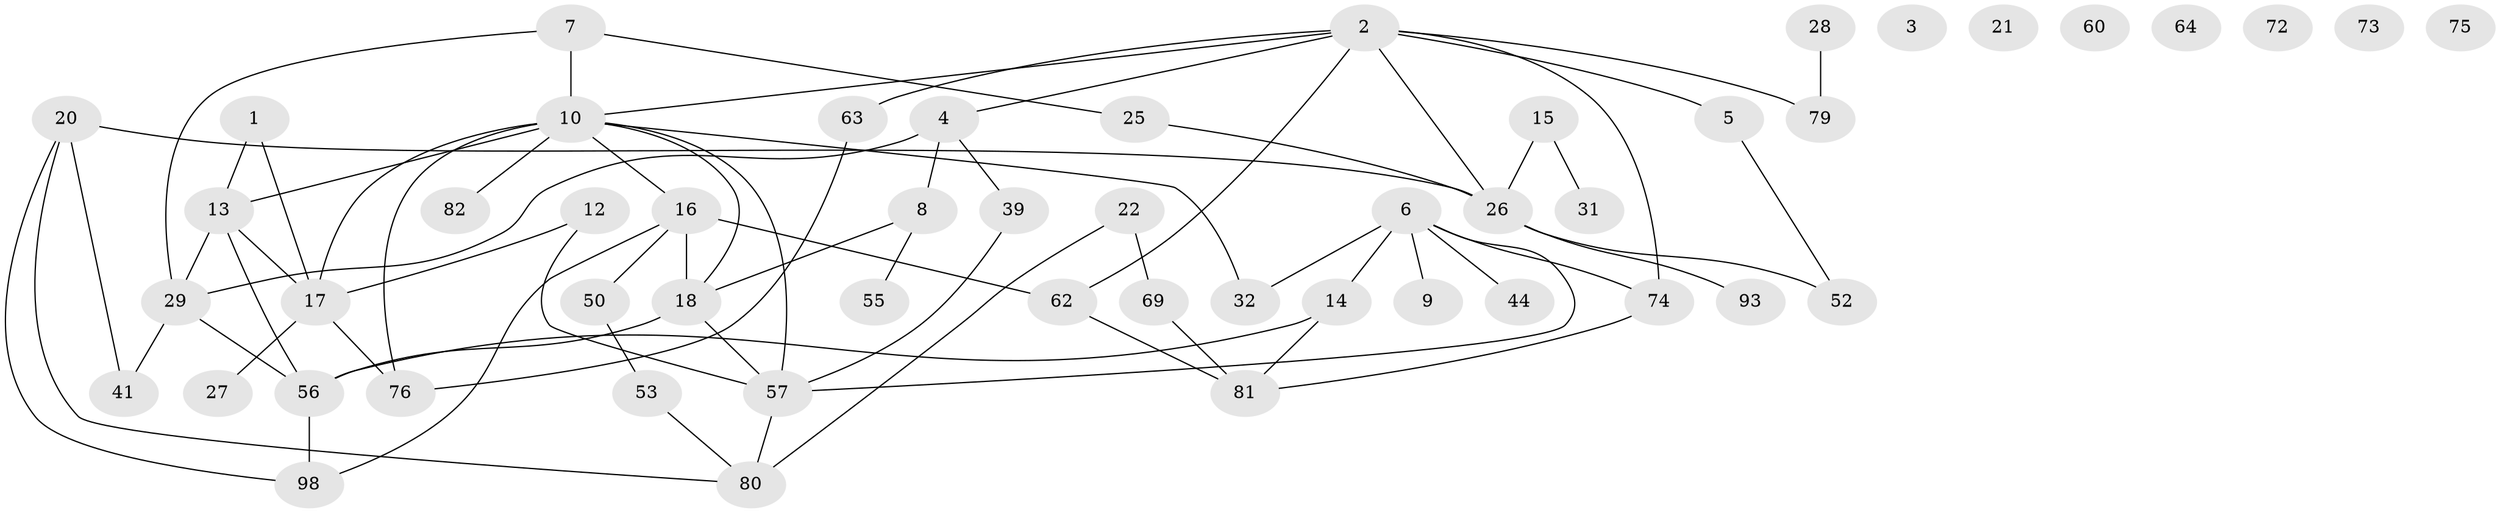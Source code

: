 // original degree distribution, {3: 0.23076923076923078, 0: 0.0673076923076923, 1: 0.14423076923076922, 2: 0.3557692307692308, 4: 0.11538461538461539, 6: 0.019230769230769232, 5: 0.0673076923076923}
// Generated by graph-tools (version 1.1) at 2025/13/03/09/25 04:13:01]
// undirected, 52 vertices, 71 edges
graph export_dot {
graph [start="1"]
  node [color=gray90,style=filled];
  1 [super="+11+51"];
  2 [super="+30+89"];
  3;
  4 [super="+37+33"];
  5 [super="+38"];
  6 [super="+67"];
  7 [super="+19"];
  8 [super="+42"];
  9;
  10 [super="+43+49"];
  12;
  13 [super="+40+35"];
  14 [super="+84"];
  15 [super="+77+34"];
  16 [super="+23+24"];
  17 [super="+70+96"];
  18 [super="+65"];
  20 [super="+92"];
  21;
  22;
  25;
  26 [super="+36"];
  27;
  28;
  29 [super="+59+46"];
  31;
  32;
  39;
  41;
  44;
  50 [super="+66"];
  52;
  53 [super="+58"];
  55;
  56 [super="+78"];
  57 [super="+71"];
  60;
  62 [super="+86"];
  63;
  64;
  69;
  72;
  73;
  74 [super="+87"];
  75;
  76;
  79 [super="+85"];
  80 [super="+83"];
  81;
  82 [super="+90"];
  93;
  98 [super="+101"];
  1 -- 13;
  1 -- 17;
  2 -- 4;
  2 -- 5;
  2 -- 74;
  2 -- 62;
  2 -- 63;
  2 -- 26;
  2 -- 79;
  2 -- 10;
  4 -- 39;
  4 -- 29 [weight=2];
  4 -- 8;
  5 -- 52;
  6 -- 44 [weight=2];
  6 -- 32;
  6 -- 9;
  6 -- 74;
  6 -- 57;
  6 -- 14;
  7 -- 10;
  7 -- 25;
  7 -- 29;
  8 -- 55;
  8 -- 18;
  10 -- 32;
  10 -- 82;
  10 -- 57;
  10 -- 76;
  10 -- 16;
  10 -- 17 [weight=2];
  10 -- 18;
  10 -- 13;
  12 -- 17;
  12 -- 57;
  13 -- 56;
  13 -- 29;
  13 -- 17 [weight=2];
  14 -- 56;
  14 -- 81;
  15 -- 26;
  15 -- 31;
  16 -- 18;
  16 -- 98;
  16 -- 50;
  16 -- 62;
  17 -- 76;
  17 -- 27;
  18 -- 57;
  18 -- 56;
  20 -- 41;
  20 -- 80;
  20 -- 26;
  20 -- 98;
  22 -- 69;
  22 -- 80;
  25 -- 26;
  26 -- 93;
  26 -- 52;
  28 -- 79;
  29 -- 56;
  29 -- 41;
  39 -- 57;
  50 -- 53;
  53 -- 80;
  56 -- 98;
  57 -- 80;
  62 -- 81;
  63 -- 76;
  69 -- 81;
  74 -- 81;
}
